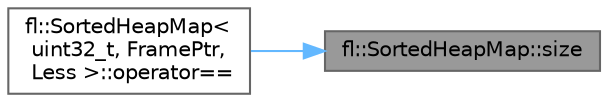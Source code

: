 digraph "fl::SortedHeapMap::size"
{
 // INTERACTIVE_SVG=YES
 // LATEX_PDF_SIZE
  bgcolor="transparent";
  edge [fontname=Helvetica,fontsize=10,labelfontname=Helvetica,labelfontsize=10];
  node [fontname=Helvetica,fontsize=10,shape=box,height=0.2,width=0.4];
  rankdir="RL";
  Node1 [id="Node000001",label="fl::SortedHeapMap::size",height=0.2,width=0.4,color="gray40", fillcolor="grey60", style="filled", fontcolor="black",tooltip=" "];
  Node1 -> Node2 [id="edge1_Node000001_Node000002",dir="back",color="steelblue1",style="solid",tooltip=" "];
  Node2 [id="Node000002",label="fl::SortedHeapMap\<\l uint32_t, FramePtr,\l Less \>::operator==",height=0.2,width=0.4,color="grey40", fillcolor="white", style="filled",URL="$dc/d45/classfl_1_1_sorted_heap_map_ad5bf23df42c2647d0c618fd1f3feed14.html#ad5bf23df42c2647d0c618fd1f3feed14",tooltip=" "];
}
